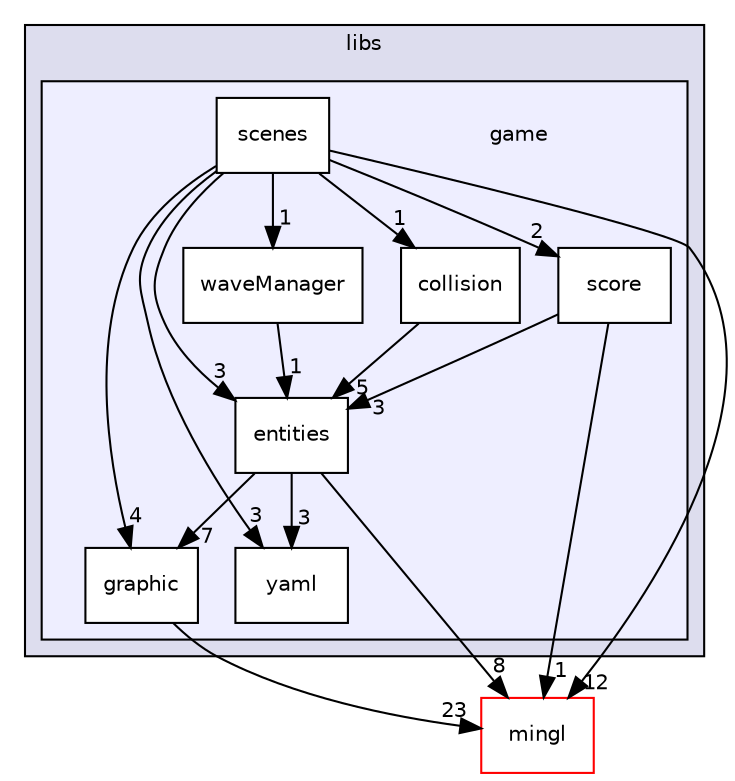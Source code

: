 digraph "libs/game" {
  compound=true
  node [ fontsize="10", fontname="Helvetica"];
  edge [ labelfontsize="10", labelfontname="Helvetica"];
  subgraph clusterdir_6719ab1f1f7655efc2fa43f7eb574fd1 {
    graph [ bgcolor="#ddddee", pencolor="black", label="libs" fontname="Helvetica", fontsize="10", URL="dir_6719ab1f1f7655efc2fa43f7eb574fd1.html"]
  subgraph clusterdir_10c992a5ad9d681edc7d46cf538bcb51 {
    graph [ bgcolor="#eeeeff", pencolor="black", label="" URL="dir_10c992a5ad9d681edc7d46cf538bcb51.html"];
    dir_10c992a5ad9d681edc7d46cf538bcb51 [shape=plaintext label="game"];
    dir_43b41cf3b0884659abbfac1c2aebc9f5 [shape=box label="collision" color="black" fillcolor="white" style="filled" URL="dir_43b41cf3b0884659abbfac1c2aebc9f5.html"];
    dir_18fcc25ff4e5fe0e8c5503018f848eb6 [shape=box label="entities" color="black" fillcolor="white" style="filled" URL="dir_18fcc25ff4e5fe0e8c5503018f848eb6.html"];
    dir_a93e348ba5fc0576115edf167d276b1c [shape=box label="graphic" color="black" fillcolor="white" style="filled" URL="dir_a93e348ba5fc0576115edf167d276b1c.html"];
    dir_2142ca991eeae29bbfbdf0c92df65416 [shape=box label="scenes" color="black" fillcolor="white" style="filled" URL="dir_2142ca991eeae29bbfbdf0c92df65416.html"];
    dir_1ee3d38b8c204615d580f52482947026 [shape=box label="score" color="black" fillcolor="white" style="filled" URL="dir_1ee3d38b8c204615d580f52482947026.html"];
    dir_309aa899a2231687fb22ab826b52b39c [shape=box label="waveManager" color="black" fillcolor="white" style="filled" URL="dir_309aa899a2231687fb22ab826b52b39c.html"];
    dir_08bf7e3e3bbc62e59be05efc7049ea8f [shape=box label="yaml" color="black" fillcolor="white" style="filled" URL="dir_08bf7e3e3bbc62e59be05efc7049ea8f.html"];
  }
  }
  dir_d4c5b6fad7562fcd9ee8f60dc5abf3ff [shape=box label="mingl" fillcolor="white" style="filled" color="red" URL="dir_d4c5b6fad7562fcd9ee8f60dc5abf3ff.html"];
  dir_1ee3d38b8c204615d580f52482947026->dir_d4c5b6fad7562fcd9ee8f60dc5abf3ff [headlabel="1", labeldistance=1.5 headhref="dir_000021_000024.html"];
  dir_1ee3d38b8c204615d580f52482947026->dir_18fcc25ff4e5fe0e8c5503018f848eb6 [headlabel="3", labeldistance=1.5 headhref="dir_000021_000018.html"];
  dir_18fcc25ff4e5fe0e8c5503018f848eb6->dir_08bf7e3e3bbc62e59be05efc7049ea8f [headlabel="3", labeldistance=1.5 headhref="dir_000018_000023.html"];
  dir_18fcc25ff4e5fe0e8c5503018f848eb6->dir_d4c5b6fad7562fcd9ee8f60dc5abf3ff [headlabel="8", labeldistance=1.5 headhref="dir_000018_000024.html"];
  dir_18fcc25ff4e5fe0e8c5503018f848eb6->dir_a93e348ba5fc0576115edf167d276b1c [headlabel="7", labeldistance=1.5 headhref="dir_000018_000019.html"];
  dir_2142ca991eeae29bbfbdf0c92df65416->dir_1ee3d38b8c204615d580f52482947026 [headlabel="2", labeldistance=1.5 headhref="dir_000020_000021.html"];
  dir_2142ca991eeae29bbfbdf0c92df65416->dir_08bf7e3e3bbc62e59be05efc7049ea8f [headlabel="3", labeldistance=1.5 headhref="dir_000020_000023.html"];
  dir_2142ca991eeae29bbfbdf0c92df65416->dir_d4c5b6fad7562fcd9ee8f60dc5abf3ff [headlabel="12", labeldistance=1.5 headhref="dir_000020_000024.html"];
  dir_2142ca991eeae29bbfbdf0c92df65416->dir_18fcc25ff4e5fe0e8c5503018f848eb6 [headlabel="3", labeldistance=1.5 headhref="dir_000020_000018.html"];
  dir_2142ca991eeae29bbfbdf0c92df65416->dir_a93e348ba5fc0576115edf167d276b1c [headlabel="4", labeldistance=1.5 headhref="dir_000020_000019.html"];
  dir_2142ca991eeae29bbfbdf0c92df65416->dir_43b41cf3b0884659abbfac1c2aebc9f5 [headlabel="1", labeldistance=1.5 headhref="dir_000020_000017.html"];
  dir_2142ca991eeae29bbfbdf0c92df65416->dir_309aa899a2231687fb22ab826b52b39c [headlabel="1", labeldistance=1.5 headhref="dir_000020_000022.html"];
  dir_a93e348ba5fc0576115edf167d276b1c->dir_d4c5b6fad7562fcd9ee8f60dc5abf3ff [headlabel="23", labeldistance=1.5 headhref="dir_000019_000024.html"];
  dir_43b41cf3b0884659abbfac1c2aebc9f5->dir_18fcc25ff4e5fe0e8c5503018f848eb6 [headlabel="5", labeldistance=1.5 headhref="dir_000017_000018.html"];
  dir_309aa899a2231687fb22ab826b52b39c->dir_18fcc25ff4e5fe0e8c5503018f848eb6 [headlabel="1", labeldistance=1.5 headhref="dir_000022_000018.html"];
}

